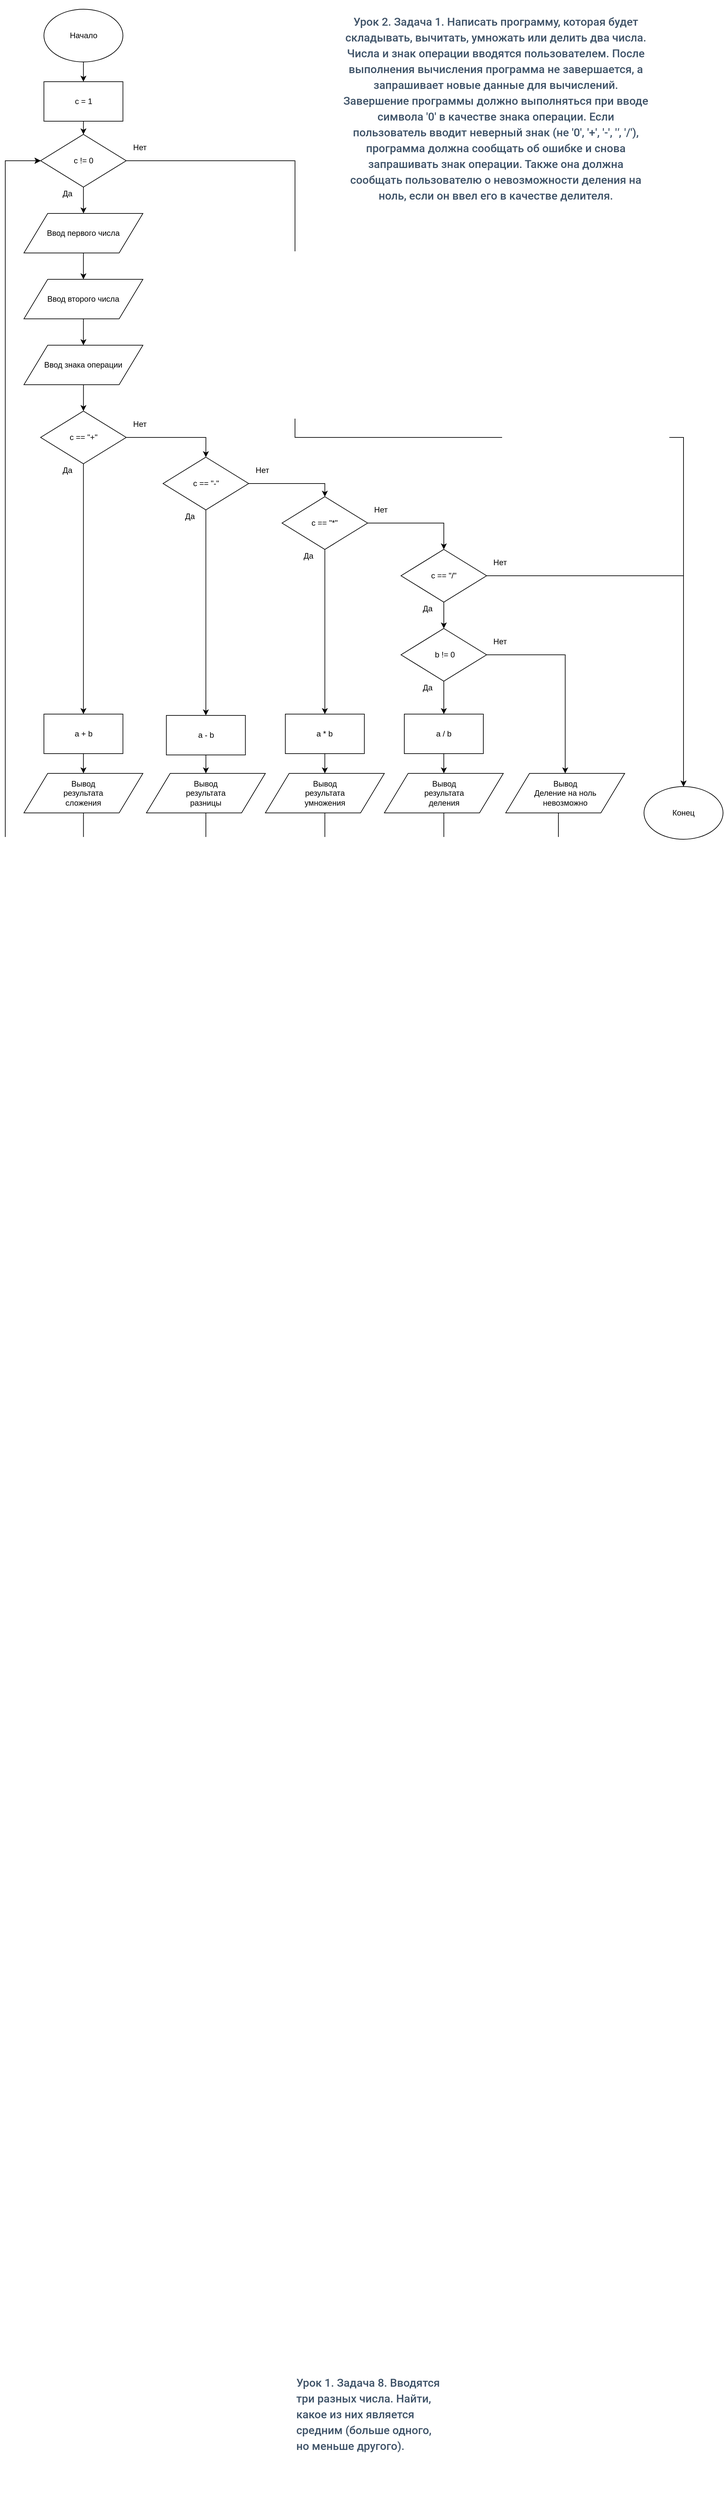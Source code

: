 <mxfile version="13.0.4" type="device" pages="4"><diagram name="Task 1" id="WdQhKVnuG3l9SVaGTdiN"><mxGraphModel dx="1673" dy="4346" grid="1" gridSize="10" guides="1" tooltips="1" connect="1" arrows="1" fold="1" page="1" pageScale="1" pageWidth="827" pageHeight="1169" math="0" shadow="0"><root><mxCell id="I6L_HPChj_9DDhC0vEqz-0"/><mxCell id="I6L_HPChj_9DDhC0vEqz-1" parent="I6L_HPChj_9DDhC0vEqz-0"/><mxCell id="I6L_HPChj_9DDhC0vEqz-2" value="&lt;h3 style=&quot;box-sizing: border-box ; font-family: &amp;#34;roboto&amp;#34; , &amp;#34;san francisco&amp;#34; , &amp;#34;helvetica neue&amp;#34; , &amp;#34;helvetica&amp;#34; , &amp;#34;arial&amp;#34; ; font-weight: 500 ; line-height: 24px ; color: rgb(63 , 83 , 104) ; margin-top: 20px ; margin-bottom: 10px ; font-size: 17px ; background-color: rgb(255 , 255 , 255)&quot;&gt;Урок 1. Задача 8. Вводятся три разных числа. Найти, какое из них является средним (больше одного, но меньше другого).&lt;/h3&gt;" style="text;html=1;strokeColor=none;fillColor=none;align=left;verticalAlign=middle;whiteSpace=wrap;rounded=0;" vertex="1" parent="I6L_HPChj_9DDhC0vEqz-1"><mxGeometry x="460" y="40" width="230" height="270" as="geometry"/></mxCell><mxCell id="I6L_HPChj_9DDhC0vEqz-91" value="" style="edgeStyle=orthogonalEdgeStyle;rounded=0;orthogonalLoop=1;jettySize=auto;html=1;" edge="1" parent="I6L_HPChj_9DDhC0vEqz-1" source="I6L_HPChj_9DDhC0vEqz-4" target="I6L_HPChj_9DDhC0vEqz-14"><mxGeometry relative="1" as="geometry"/></mxCell><mxCell id="I6L_HPChj_9DDhC0vEqz-4" value="Начало" style="ellipse;whiteSpace=wrap;html=1;" vertex="1" parent="I6L_HPChj_9DDhC0vEqz-1"><mxGeometry x="78.69" y="-3470" width="120" height="80" as="geometry"/></mxCell><mxCell id="I6L_HPChj_9DDhC0vEqz-5" value="&lt;h3 style=&quot;box-sizing: border-box ; font-family: &amp;#34;roboto&amp;#34; , &amp;#34;san francisco&amp;#34; , &amp;#34;helvetica neue&amp;#34; , &amp;#34;helvetica&amp;#34; , &amp;#34;arial&amp;#34; ; font-weight: 500 ; line-height: 24px ; color: rgb(63 , 83 , 104) ; margin-top: 20px ; margin-bottom: 10px ; font-size: 17px ; background-color: rgb(255 , 255 , 255)&quot;&gt;Урок 2. Задача 1. Написать программу, которая будет складывать, вычитать, умножать или делить два числа. Числа и знак операции вводятся пользователем. После выполнения вычисления программа не завершается, а запрашивает новые данные для вычислений. Завершение программы должно выполняться при вводе символа '0' в качестве знака операции. Если пользователь вводит неверный знак (не '0', '+', '-', '&lt;em style=&quot;font-family: &amp;#34;roboto&amp;#34; , &amp;#34;san francisco&amp;#34; , &amp;#34;helvetica neue&amp;#34; , &amp;#34;helvetica&amp;#34; , &amp;#34;arial&amp;#34; ; box-sizing: border-box&quot;&gt;'&lt;/em&gt;&lt;span style=&quot;font-family: &amp;#34;roboto&amp;#34; , &amp;#34;san francisco&amp;#34; , &amp;#34;helvetica neue&amp;#34; , &amp;#34;helvetica&amp;#34; , &amp;#34;arial&amp;#34;&quot;&gt;, '/'), программа должна сообщать об ошибке и снова запрашивать знак операции. Также она должна сообщать пользователю о невозможности деления на ноль, если он ввел его в качестве делителя.&lt;/span&gt;&lt;/h3&gt;" style="text;html=1;strokeColor=none;fillColor=none;align=center;verticalAlign=middle;whiteSpace=wrap;rounded=0;" vertex="1" parent="I6L_HPChj_9DDhC0vEqz-1"><mxGeometry x="530" y="-3480" width="470" height="310" as="geometry"/></mxCell><mxCell id="I6L_HPChj_9DDhC0vEqz-6" value="Конец" style="ellipse;whiteSpace=wrap;html=1;" vertex="1" parent="I6L_HPChj_9DDhC0vEqz-1"><mxGeometry x="990" y="-2290" width="120" height="80" as="geometry"/></mxCell><mxCell id="I6L_HPChj_9DDhC0vEqz-8" value="" style="edgeStyle=orthogonalEdgeStyle;rounded=0;orthogonalLoop=1;jettySize=auto;html=1;" edge="1" parent="I6L_HPChj_9DDhC0vEqz-1" source="I6L_HPChj_9DDhC0vEqz-10"><mxGeometry relative="1" as="geometry"><mxPoint x="138.79" y="-3160" as="targetPoint"/></mxGeometry></mxCell><mxCell id="I6L_HPChj_9DDhC0vEqz-9" style="edgeStyle=orthogonalEdgeStyle;rounded=0;orthogonalLoop=1;jettySize=auto;html=1;entryX=0.5;entryY=0;entryDx=0;entryDy=0;" edge="1" parent="I6L_HPChj_9DDhC0vEqz-1" source="I6L_HPChj_9DDhC0vEqz-10" target="I6L_HPChj_9DDhC0vEqz-6"><mxGeometry relative="1" as="geometry"><mxPoint x="485.7" y="-3175" as="targetPoint"/><Array as="points"><mxPoint x="460" y="-3240"/><mxPoint x="460" y="-2820"/><mxPoint x="1050" y="-2820"/></Array></mxGeometry></mxCell><mxCell id="I6L_HPChj_9DDhC0vEqz-10" value="c != 0" style="rhombus;whiteSpace=wrap;html=1;" vertex="1" parent="I6L_HPChj_9DDhC0vEqz-1"><mxGeometry x="73.69" y="-3280" width="130" height="80" as="geometry"/></mxCell><mxCell id="I6L_HPChj_9DDhC0vEqz-11" value="Нет" style="text;html=1;align=center;verticalAlign=middle;resizable=0;points=[];autosize=1;" vertex="1" parent="I6L_HPChj_9DDhC0vEqz-1"><mxGeometry x="203.69" y="-3270" width="40" height="20" as="geometry"/></mxCell><mxCell id="I6L_HPChj_9DDhC0vEqz-12" value="Да" style="text;html=1;align=center;verticalAlign=middle;resizable=0;points=[];autosize=1;" vertex="1" parent="I6L_HPChj_9DDhC0vEqz-1"><mxGeometry x="98.69" y="-3200" width="30" height="20" as="geometry"/></mxCell><mxCell id="I6L_HPChj_9DDhC0vEqz-13" value="" style="edgeStyle=orthogonalEdgeStyle;rounded=0;orthogonalLoop=1;jettySize=auto;html=1;" edge="1" parent="I6L_HPChj_9DDhC0vEqz-1" source="I6L_HPChj_9DDhC0vEqz-14" target="I6L_HPChj_9DDhC0vEqz-10"><mxGeometry relative="1" as="geometry"/></mxCell><mxCell id="I6L_HPChj_9DDhC0vEqz-14" value="c = 1" style="rounded=0;whiteSpace=wrap;html=1;" vertex="1" parent="I6L_HPChj_9DDhC0vEqz-1"><mxGeometry x="78.69" y="-3360" width="120" height="60" as="geometry"/></mxCell><mxCell id="I6L_HPChj_9DDhC0vEqz-43" value="" style="edgeStyle=orthogonalEdgeStyle;rounded=0;orthogonalLoop=1;jettySize=auto;html=1;" edge="1" parent="I6L_HPChj_9DDhC0vEqz-1" source="I6L_HPChj_9DDhC0vEqz-18" target="I6L_HPChj_9DDhC0vEqz-41"><mxGeometry relative="1" as="geometry"/></mxCell><mxCell id="I6L_HPChj_9DDhC0vEqz-18" value="Ввод первого числа" style="shape=parallelogram;perimeter=parallelogramPerimeter;whiteSpace=wrap;html=1;" vertex="1" parent="I6L_HPChj_9DDhC0vEqz-1"><mxGeometry x="48.35" y="-3160" width="180.68" height="60" as="geometry"/></mxCell><mxCell id="I6L_HPChj_9DDhC0vEqz-44" value="" style="edgeStyle=orthogonalEdgeStyle;rounded=0;orthogonalLoop=1;jettySize=auto;html=1;" edge="1" parent="I6L_HPChj_9DDhC0vEqz-1" source="I6L_HPChj_9DDhC0vEqz-41" target="I6L_HPChj_9DDhC0vEqz-42"><mxGeometry relative="1" as="geometry"/></mxCell><mxCell id="I6L_HPChj_9DDhC0vEqz-41" value="Ввод второго числа" style="shape=parallelogram;perimeter=parallelogramPerimeter;whiteSpace=wrap;html=1;" vertex="1" parent="I6L_HPChj_9DDhC0vEqz-1"><mxGeometry x="48.35" y="-3060" width="180.68" height="60" as="geometry"/></mxCell><mxCell id="I6L_HPChj_9DDhC0vEqz-54" value="" style="edgeStyle=orthogonalEdgeStyle;rounded=0;orthogonalLoop=1;jettySize=auto;html=1;" edge="1" parent="I6L_HPChj_9DDhC0vEqz-1" source="I6L_HPChj_9DDhC0vEqz-42" target="I6L_HPChj_9DDhC0vEqz-46"><mxGeometry relative="1" as="geometry"/></mxCell><mxCell id="I6L_HPChj_9DDhC0vEqz-42" value="Ввод знака операции" style="shape=parallelogram;perimeter=parallelogramPerimeter;whiteSpace=wrap;html=1;" vertex="1" parent="I6L_HPChj_9DDhC0vEqz-1"><mxGeometry x="48.35" y="-2960" width="180.68" height="60" as="geometry"/></mxCell><mxCell id="I6L_HPChj_9DDhC0vEqz-45" value="" style="edgeStyle=orthogonalEdgeStyle;rounded=0;orthogonalLoop=1;jettySize=auto;html=1;entryX=0.5;entryY=0;entryDx=0;entryDy=0;" edge="1" parent="I6L_HPChj_9DDhC0vEqz-1" source="I6L_HPChj_9DDhC0vEqz-46" target="I6L_HPChj_9DDhC0vEqz-50"><mxGeometry relative="1" as="geometry"><mxPoint x="138.79" y="-2740" as="targetPoint"/></mxGeometry></mxCell><mxCell id="I6L_HPChj_9DDhC0vEqz-62" style="edgeStyle=orthogonalEdgeStyle;rounded=0;orthogonalLoop=1;jettySize=auto;html=1;entryX=0.5;entryY=0;entryDx=0;entryDy=0;" edge="1" parent="I6L_HPChj_9DDhC0vEqz-1" source="I6L_HPChj_9DDhC0vEqz-46" target="I6L_HPChj_9DDhC0vEqz-56"><mxGeometry relative="1" as="geometry"/></mxCell><mxCell id="I6L_HPChj_9DDhC0vEqz-46" value="c == &quot;+&quot;" style="rhombus;whiteSpace=wrap;html=1;" vertex="1" parent="I6L_HPChj_9DDhC0vEqz-1"><mxGeometry x="73.69" y="-2860" width="130" height="80" as="geometry"/></mxCell><mxCell id="I6L_HPChj_9DDhC0vEqz-47" value="Нет" style="text;html=1;align=center;verticalAlign=middle;resizable=0;points=[];autosize=1;" vertex="1" parent="I6L_HPChj_9DDhC0vEqz-1"><mxGeometry x="203.69" y="-2850" width="40" height="20" as="geometry"/></mxCell><mxCell id="I6L_HPChj_9DDhC0vEqz-48" value="Да" style="text;html=1;align=center;verticalAlign=middle;resizable=0;points=[];autosize=1;" vertex="1" parent="I6L_HPChj_9DDhC0vEqz-1"><mxGeometry x="98.69" y="-2780" width="30" height="20" as="geometry"/></mxCell><mxCell id="I6L_HPChj_9DDhC0vEqz-52" value="" style="edgeStyle=orthogonalEdgeStyle;rounded=0;orthogonalLoop=1;jettySize=auto;html=1;" edge="1" parent="I6L_HPChj_9DDhC0vEqz-1" source="I6L_HPChj_9DDhC0vEqz-50" target="I6L_HPChj_9DDhC0vEqz-51"><mxGeometry relative="1" as="geometry"/></mxCell><mxCell id="I6L_HPChj_9DDhC0vEqz-50" value="a + b" style="rounded=0;whiteSpace=wrap;html=1;" vertex="1" parent="I6L_HPChj_9DDhC0vEqz-1"><mxGeometry x="78.69" y="-2400" width="120" height="60" as="geometry"/></mxCell><mxCell id="I6L_HPChj_9DDhC0vEqz-53" style="edgeStyle=orthogonalEdgeStyle;rounded=0;orthogonalLoop=1;jettySize=auto;html=1;entryX=0;entryY=0.5;entryDx=0;entryDy=0;" edge="1" parent="I6L_HPChj_9DDhC0vEqz-1" source="I6L_HPChj_9DDhC0vEqz-51" target="I6L_HPChj_9DDhC0vEqz-10"><mxGeometry relative="1" as="geometry"><Array as="points"><mxPoint x="139" y="-2210"/><mxPoint x="20" y="-2210"/><mxPoint x="20" y="-3240"/></Array></mxGeometry></mxCell><mxCell id="I6L_HPChj_9DDhC0vEqz-51" value="Вывод &lt;br&gt;результата &lt;br&gt;сложения" style="shape=parallelogram;perimeter=parallelogramPerimeter;whiteSpace=wrap;html=1;" vertex="1" parent="I6L_HPChj_9DDhC0vEqz-1"><mxGeometry x="48.35" y="-2310" width="180.68" height="60" as="geometry"/></mxCell><mxCell id="I6L_HPChj_9DDhC0vEqz-55" value="" style="edgeStyle=orthogonalEdgeStyle;rounded=0;orthogonalLoop=1;jettySize=auto;html=1;entryX=0.5;entryY=0;entryDx=0;entryDy=0;" edge="1" parent="I6L_HPChj_9DDhC0vEqz-1" source="I6L_HPChj_9DDhC0vEqz-56" target="I6L_HPChj_9DDhC0vEqz-60"><mxGeometry relative="1" as="geometry"><mxPoint x="324.75" y="-2670" as="targetPoint"/></mxGeometry></mxCell><mxCell id="I6L_HPChj_9DDhC0vEqz-77" style="edgeStyle=orthogonalEdgeStyle;rounded=0;orthogonalLoop=1;jettySize=auto;html=1;entryX=0.5;entryY=0;entryDx=0;entryDy=0;" edge="1" parent="I6L_HPChj_9DDhC0vEqz-1" source="I6L_HPChj_9DDhC0vEqz-56" target="I6L_HPChj_9DDhC0vEqz-64"><mxGeometry relative="1" as="geometry"/></mxCell><mxCell id="I6L_HPChj_9DDhC0vEqz-56" value="c == &quot;-&quot;" style="rhombus;whiteSpace=wrap;html=1;" vertex="1" parent="I6L_HPChj_9DDhC0vEqz-1"><mxGeometry x="259.65" y="-2790" width="130" height="80" as="geometry"/></mxCell><mxCell id="I6L_HPChj_9DDhC0vEqz-57" value="Нет" style="text;html=1;align=center;verticalAlign=middle;resizable=0;points=[];autosize=1;" vertex="1" parent="I6L_HPChj_9DDhC0vEqz-1"><mxGeometry x="389.65" y="-2780" width="40" height="20" as="geometry"/></mxCell><mxCell id="I6L_HPChj_9DDhC0vEqz-58" value="Да" style="text;html=1;align=center;verticalAlign=middle;resizable=0;points=[];autosize=1;" vertex="1" parent="I6L_HPChj_9DDhC0vEqz-1"><mxGeometry x="284.65" y="-2710" width="30" height="20" as="geometry"/></mxCell><mxCell id="I6L_HPChj_9DDhC0vEqz-59" value="" style="edgeStyle=orthogonalEdgeStyle;rounded=0;orthogonalLoop=1;jettySize=auto;html=1;" edge="1" parent="I6L_HPChj_9DDhC0vEqz-1" source="I6L_HPChj_9DDhC0vEqz-60" target="I6L_HPChj_9DDhC0vEqz-61"><mxGeometry relative="1" as="geometry"/></mxCell><mxCell id="I6L_HPChj_9DDhC0vEqz-60" value="a - b" style="rounded=0;whiteSpace=wrap;html=1;" vertex="1" parent="I6L_HPChj_9DDhC0vEqz-1"><mxGeometry x="264.65" y="-2398" width="120" height="60" as="geometry"/></mxCell><mxCell id="I6L_HPChj_9DDhC0vEqz-86" style="edgeStyle=orthogonalEdgeStyle;rounded=0;orthogonalLoop=1;jettySize=auto;html=1;entryX=0;entryY=0.5;entryDx=0;entryDy=0;" edge="1" parent="I6L_HPChj_9DDhC0vEqz-1" source="I6L_HPChj_9DDhC0vEqz-61" target="I6L_HPChj_9DDhC0vEqz-10"><mxGeometry relative="1" as="geometry"><Array as="points"><mxPoint x="325" y="-2210"/><mxPoint x="20" y="-2210"/><mxPoint x="20" y="-3240"/></Array></mxGeometry></mxCell><mxCell id="I6L_HPChj_9DDhC0vEqz-61" value="Вывод &lt;br&gt;результата &lt;br&gt;разницы" style="shape=parallelogram;perimeter=parallelogramPerimeter;whiteSpace=wrap;html=1;" vertex="1" parent="I6L_HPChj_9DDhC0vEqz-1"><mxGeometry x="234.31" y="-2310" width="180.68" height="60" as="geometry"/></mxCell><mxCell id="I6L_HPChj_9DDhC0vEqz-63" value="" style="edgeStyle=orthogonalEdgeStyle;rounded=0;orthogonalLoop=1;jettySize=auto;html=1;entryX=0.5;entryY=0;entryDx=0;entryDy=0;" edge="1" parent="I6L_HPChj_9DDhC0vEqz-1" source="I6L_HPChj_9DDhC0vEqz-64" target="I6L_HPChj_9DDhC0vEqz-68"><mxGeometry relative="1" as="geometry"><mxPoint x="505.43" y="-2610" as="targetPoint"/></mxGeometry></mxCell><mxCell id="9wn0GRS7YEhmCH2RbV8c-3" style="edgeStyle=orthogonalEdgeStyle;rounded=0;orthogonalLoop=1;jettySize=auto;html=1;exitX=1;exitY=0.5;exitDx=0;exitDy=0;entryX=0.5;entryY=0;entryDx=0;entryDy=0;" edge="1" parent="I6L_HPChj_9DDhC0vEqz-1" source="I6L_HPChj_9DDhC0vEqz-64" target="9wn0GRS7YEhmCH2RbV8c-0"><mxGeometry relative="1" as="geometry"/></mxCell><mxCell id="I6L_HPChj_9DDhC0vEqz-64" value="c == &quot;*&quot;" style="rhombus;whiteSpace=wrap;html=1;" vertex="1" parent="I6L_HPChj_9DDhC0vEqz-1"><mxGeometry x="440.33" y="-2730" width="130" height="80" as="geometry"/></mxCell><mxCell id="I6L_HPChj_9DDhC0vEqz-65" value="Нет" style="text;html=1;align=center;verticalAlign=middle;resizable=0;points=[];autosize=1;" vertex="1" parent="I6L_HPChj_9DDhC0vEqz-1"><mxGeometry x="570.33" y="-2720" width="40" height="20" as="geometry"/></mxCell><mxCell id="I6L_HPChj_9DDhC0vEqz-66" value="Да" style="text;html=1;align=center;verticalAlign=middle;resizable=0;points=[];autosize=1;" vertex="1" parent="I6L_HPChj_9DDhC0vEqz-1"><mxGeometry x="465.33" y="-2650" width="30" height="20" as="geometry"/></mxCell><mxCell id="I6L_HPChj_9DDhC0vEqz-67" value="" style="edgeStyle=orthogonalEdgeStyle;rounded=0;orthogonalLoop=1;jettySize=auto;html=1;" edge="1" parent="I6L_HPChj_9DDhC0vEqz-1" source="I6L_HPChj_9DDhC0vEqz-68" target="I6L_HPChj_9DDhC0vEqz-69"><mxGeometry relative="1" as="geometry"/></mxCell><mxCell id="I6L_HPChj_9DDhC0vEqz-68" value="a * b" style="rounded=0;whiteSpace=wrap;html=1;" vertex="1" parent="I6L_HPChj_9DDhC0vEqz-1"><mxGeometry x="445.33" y="-2400" width="120" height="60" as="geometry"/></mxCell><mxCell id="I6L_HPChj_9DDhC0vEqz-87" style="edgeStyle=orthogonalEdgeStyle;rounded=0;orthogonalLoop=1;jettySize=auto;html=1;entryX=0;entryY=0.5;entryDx=0;entryDy=0;" edge="1" parent="I6L_HPChj_9DDhC0vEqz-1" source="I6L_HPChj_9DDhC0vEqz-69" target="I6L_HPChj_9DDhC0vEqz-10"><mxGeometry relative="1" as="geometry"><Array as="points"><mxPoint x="505" y="-2210"/><mxPoint x="20" y="-2210"/><mxPoint x="20" y="-3240"/></Array></mxGeometry></mxCell><mxCell id="I6L_HPChj_9DDhC0vEqz-69" value="Вывод &lt;br&gt;результата &lt;br&gt;умножения" style="shape=parallelogram;perimeter=parallelogramPerimeter;whiteSpace=wrap;html=1;" vertex="1" parent="I6L_HPChj_9DDhC0vEqz-1"><mxGeometry x="414.99" y="-2310" width="180.68" height="60" as="geometry"/></mxCell><mxCell id="I6L_HPChj_9DDhC0vEqz-74" value="" style="edgeStyle=orthogonalEdgeStyle;rounded=0;orthogonalLoop=1;jettySize=auto;html=1;" edge="1" parent="I6L_HPChj_9DDhC0vEqz-1" source="I6L_HPChj_9DDhC0vEqz-75" target="I6L_HPChj_9DDhC0vEqz-76"><mxGeometry relative="1" as="geometry"/></mxCell><mxCell id="I6L_HPChj_9DDhC0vEqz-75" value="a / b" style="rounded=0;whiteSpace=wrap;html=1;" vertex="1" parent="I6L_HPChj_9DDhC0vEqz-1"><mxGeometry x="626.01" y="-2400" width="120" height="60" as="geometry"/></mxCell><mxCell id="I6L_HPChj_9DDhC0vEqz-88" style="edgeStyle=orthogonalEdgeStyle;rounded=0;orthogonalLoop=1;jettySize=auto;html=1;entryX=0;entryY=0.5;entryDx=0;entryDy=0;" edge="1" parent="I6L_HPChj_9DDhC0vEqz-1" source="I6L_HPChj_9DDhC0vEqz-76" target="I6L_HPChj_9DDhC0vEqz-10"><mxGeometry relative="1" as="geometry"><Array as="points"><mxPoint x="686" y="-2210"/><mxPoint x="20" y="-2210"/><mxPoint x="20" y="-3240"/></Array></mxGeometry></mxCell><mxCell id="I6L_HPChj_9DDhC0vEqz-76" value="Вывод &lt;br&gt;результата &lt;br&gt;деления" style="shape=parallelogram;perimeter=parallelogramPerimeter;whiteSpace=wrap;html=1;" vertex="1" parent="I6L_HPChj_9DDhC0vEqz-1"><mxGeometry x="595.67" y="-2310" width="180.68" height="60" as="geometry"/></mxCell><mxCell id="I6L_HPChj_9DDhC0vEqz-85" style="edgeStyle=orthogonalEdgeStyle;rounded=0;orthogonalLoop=1;jettySize=auto;html=1;" edge="1" parent="I6L_HPChj_9DDhC0vEqz-1" source="I6L_HPChj_9DDhC0vEqz-79" target="I6L_HPChj_9DDhC0vEqz-84"><mxGeometry relative="1" as="geometry"/></mxCell><mxCell id="9wn0GRS7YEhmCH2RbV8c-5" value="" style="edgeStyle=orthogonalEdgeStyle;rounded=0;orthogonalLoop=1;jettySize=auto;html=1;" edge="1" parent="I6L_HPChj_9DDhC0vEqz-1" source="I6L_HPChj_9DDhC0vEqz-79" target="I6L_HPChj_9DDhC0vEqz-75"><mxGeometry relative="1" as="geometry"/></mxCell><mxCell id="I6L_HPChj_9DDhC0vEqz-79" value="&amp;nbsp;b != 0" style="rhombus;whiteSpace=wrap;html=1;" vertex="1" parent="I6L_HPChj_9DDhC0vEqz-1"><mxGeometry x="621.01" y="-2530" width="130" height="80" as="geometry"/></mxCell><mxCell id="I6L_HPChj_9DDhC0vEqz-80" value="Нет" style="text;html=1;align=center;verticalAlign=middle;resizable=0;points=[];autosize=1;" vertex="1" parent="I6L_HPChj_9DDhC0vEqz-1"><mxGeometry x="751.01" y="-2520" width="40" height="20" as="geometry"/></mxCell><mxCell id="I6L_HPChj_9DDhC0vEqz-81" value="Да" style="text;html=1;align=center;verticalAlign=middle;resizable=0;points=[];autosize=1;" vertex="1" parent="I6L_HPChj_9DDhC0vEqz-1"><mxGeometry x="646.01" y="-2450" width="30" height="20" as="geometry"/></mxCell><mxCell id="I6L_HPChj_9DDhC0vEqz-90" style="edgeStyle=orthogonalEdgeStyle;rounded=0;orthogonalLoop=1;jettySize=auto;html=1;entryX=0;entryY=0.5;entryDx=0;entryDy=0;" edge="1" parent="I6L_HPChj_9DDhC0vEqz-1" source="I6L_HPChj_9DDhC0vEqz-84" target="I6L_HPChj_9DDhC0vEqz-10"><mxGeometry relative="1" as="geometry"><Array as="points"><mxPoint x="860" y="-2210"/><mxPoint x="20" y="-2210"/><mxPoint x="20" y="-3240"/></Array></mxGeometry></mxCell><mxCell id="I6L_HPChj_9DDhC0vEqz-84" value="Вывод &lt;br&gt;Деление на ноль &lt;br&gt;невозможно" style="shape=parallelogram;perimeter=parallelogramPerimeter;whiteSpace=wrap;html=1;" vertex="1" parent="I6L_HPChj_9DDhC0vEqz-1"><mxGeometry x="780" y="-2310" width="180.68" height="60" as="geometry"/></mxCell><mxCell id="9wn0GRS7YEhmCH2RbV8c-4" value="" style="edgeStyle=orthogonalEdgeStyle;rounded=0;orthogonalLoop=1;jettySize=auto;html=1;" edge="1" parent="I6L_HPChj_9DDhC0vEqz-1" source="9wn0GRS7YEhmCH2RbV8c-0" target="I6L_HPChj_9DDhC0vEqz-79"><mxGeometry relative="1" as="geometry"/></mxCell><mxCell id="9wn0GRS7YEhmCH2RbV8c-6" style="edgeStyle=orthogonalEdgeStyle;rounded=0;orthogonalLoop=1;jettySize=auto;html=1;entryX=0.5;entryY=0;entryDx=0;entryDy=0;" edge="1" parent="I6L_HPChj_9DDhC0vEqz-1" source="9wn0GRS7YEhmCH2RbV8c-0" target="I6L_HPChj_9DDhC0vEqz-6"><mxGeometry relative="1" as="geometry"/></mxCell><mxCell id="9wn0GRS7YEhmCH2RbV8c-0" value="c == &quot;/&quot;" style="rhombus;whiteSpace=wrap;html=1;" vertex="1" parent="I6L_HPChj_9DDhC0vEqz-1"><mxGeometry x="621.01" y="-2650" width="130" height="80" as="geometry"/></mxCell><mxCell id="9wn0GRS7YEhmCH2RbV8c-1" value="Нет" style="text;html=1;align=center;verticalAlign=middle;resizable=0;points=[];autosize=1;" vertex="1" parent="I6L_HPChj_9DDhC0vEqz-1"><mxGeometry x="751.01" y="-2640" width="40" height="20" as="geometry"/></mxCell><mxCell id="9wn0GRS7YEhmCH2RbV8c-2" value="Да" style="text;html=1;align=center;verticalAlign=middle;resizable=0;points=[];autosize=1;" vertex="1" parent="I6L_HPChj_9DDhC0vEqz-1"><mxGeometry x="646.01" y="-2570" width="30" height="20" as="geometry"/></mxCell></root></mxGraphModel></diagram><diagram name="Task 4" id="UqVGRWe8gK0oAebeoSWY"><mxGraphModel dx="1422" dy="4220" grid="1" gridSize="10" guides="1" tooltips="1" connect="1" arrows="1" fold="1" page="1" pageScale="1" pageWidth="827" pageHeight="1169" math="0" shadow="0"><root><mxCell id="NpIcnDDaIPj3nvDaNxbD-0"/><mxCell id="NpIcnDDaIPj3nvDaNxbD-1" parent="NpIcnDDaIPj3nvDaNxbD-0"/><mxCell id="NpIcnDDaIPj3nvDaNxbD-2" value="&lt;h3 style=&quot;box-sizing: border-box ; font-family: &amp;#34;roboto&amp;#34; , &amp;#34;san francisco&amp;#34; , &amp;#34;helvetica neue&amp;#34; , &amp;#34;helvetica&amp;#34; , &amp;#34;arial&amp;#34; ; font-weight: 500 ; line-height: 24px ; color: rgb(63 , 83 , 104) ; margin-top: 20px ; margin-bottom: 10px ; font-size: 17px ; background-color: rgb(255 , 255 , 255)&quot;&gt;Урок 1. Задача 8. Вводятся три разных числа. Найти, какое из них является средним (больше одного, но меньше другого).&lt;/h3&gt;" style="text;html=1;strokeColor=none;fillColor=none;align=left;verticalAlign=middle;whiteSpace=wrap;rounded=0;" vertex="1" parent="NpIcnDDaIPj3nvDaNxbD-1"><mxGeometry x="460" y="40" width="230" height="270" as="geometry"/></mxCell><mxCell id="NpIcnDDaIPj3nvDaNxbD-40" value="" style="edgeStyle=orthogonalEdgeStyle;rounded=0;orthogonalLoop=1;jettySize=auto;html=1;" edge="1" parent="NpIcnDDaIPj3nvDaNxbD-1" source="NpIcnDDaIPj3nvDaNxbD-4" target="NpIcnDDaIPj3nvDaNxbD-38"><mxGeometry relative="1" as="geometry"/></mxCell><mxCell id="NpIcnDDaIPj3nvDaNxbD-4" value="Начало" style="ellipse;whiteSpace=wrap;html=1;" vertex="1" parent="NpIcnDDaIPj3nvDaNxbD-1"><mxGeometry x="318.75" y="-3480" width="120" height="80" as="geometry"/></mxCell><mxCell id="NpIcnDDaIPj3nvDaNxbD-5" value="&lt;h3 style=&quot;box-sizing: border-box ; font-family: &amp;#34;roboto&amp;#34; , &amp;#34;san francisco&amp;#34; , &amp;#34;helvetica neue&amp;#34; , &amp;#34;helvetica&amp;#34; , &amp;#34;arial&amp;#34; ; font-weight: 500 ; line-height: 24px ; color: rgb(63 , 83 , 104) ; margin-top: 20px ; margin-bottom: 10px ; font-size: 17px ; background-color: rgb(255 , 255 , 255)&quot;&gt;Урок 2. Задача 4. Найти сумму n элементов следующего ряда чисел: 1, -0.5, 0.25, -0.125,… Количество элементов (n) вводится с клавиатуры.&lt;/h3&gt;" style="text;html=1;strokeColor=none;fillColor=none;align=center;verticalAlign=middle;whiteSpace=wrap;rounded=0;" vertex="1" parent="NpIcnDDaIPj3nvDaNxbD-1"><mxGeometry x="520" y="-3480" width="270" height="280" as="geometry"/></mxCell><mxCell id="NpIcnDDaIPj3nvDaNxbD-11" value="Конец" style="ellipse;whiteSpace=wrap;html=1;" vertex="1" parent="NpIcnDDaIPj3nvDaNxbD-1"><mxGeometry x="491.25" y="-2510" width="120" height="80" as="geometry"/></mxCell><mxCell id="NpIcnDDaIPj3nvDaNxbD-14" style="edgeStyle=orthogonalEdgeStyle;rounded=0;orthogonalLoop=1;jettySize=auto;html=1;exitX=0.5;exitY=1;exitDx=0;exitDy=0;" edge="1" parent="NpIcnDDaIPj3nvDaNxbD-1"><mxGeometry relative="1" as="geometry"><mxPoint x="378.75" y="-2810" as="sourcePoint"/><mxPoint x="378.75" y="-2760" as="targetPoint"/></mxGeometry></mxCell><mxCell id="NpIcnDDaIPj3nvDaNxbD-20" value="" style="edgeStyle=orthogonalEdgeStyle;rounded=0;orthogonalLoop=1;jettySize=auto;html=1;" edge="1" parent="NpIcnDDaIPj3nvDaNxbD-1" source="NpIcnDDaIPj3nvDaNxbD-22"><mxGeometry relative="1" as="geometry"><mxPoint x="378.85" y="-2870" as="targetPoint"/></mxGeometry></mxCell><mxCell id="NpIcnDDaIPj3nvDaNxbD-21" style="edgeStyle=orthogonalEdgeStyle;rounded=0;orthogonalLoop=1;jettySize=auto;html=1;entryX=0.5;entryY=0;entryDx=0;entryDy=0;" edge="1" parent="NpIcnDDaIPj3nvDaNxbD-1" source="NpIcnDDaIPj3nvDaNxbD-22" target="NpIcnDDaIPj3nvDaNxbD-11"><mxGeometry relative="1" as="geometry"><mxPoint x="696.87" y="-2600" as="targetPoint"/></mxGeometry></mxCell><mxCell id="NpIcnDDaIPj3nvDaNxbD-22" value="i &amp;lt; n" style="rhombus;whiteSpace=wrap;html=1;" vertex="1" parent="NpIcnDDaIPj3nvDaNxbD-1"><mxGeometry x="313.75" y="-2990" width="130" height="80" as="geometry"/></mxCell><mxCell id="NpIcnDDaIPj3nvDaNxbD-23" value="Нет" style="text;html=1;align=center;verticalAlign=middle;resizable=0;points=[];autosize=1;" vertex="1" parent="NpIcnDDaIPj3nvDaNxbD-1"><mxGeometry x="443.75" y="-2980" width="40" height="20" as="geometry"/></mxCell><mxCell id="NpIcnDDaIPj3nvDaNxbD-24" value="Да" style="text;html=1;align=center;verticalAlign=middle;resizable=0;points=[];autosize=1;" vertex="1" parent="NpIcnDDaIPj3nvDaNxbD-1"><mxGeometry x="338.75" y="-2910" width="30" height="20" as="geometry"/></mxCell><mxCell id="NpIcnDDaIPj3nvDaNxbD-46" value="" style="edgeStyle=orthogonalEdgeStyle;rounded=0;orthogonalLoop=1;jettySize=auto;html=1;" edge="1" parent="NpIcnDDaIPj3nvDaNxbD-1" source="NpIcnDDaIPj3nvDaNxbD-26" target="NpIcnDDaIPj3nvDaNxbD-22"><mxGeometry relative="1" as="geometry"/></mxCell><mxCell id="NpIcnDDaIPj3nvDaNxbD-26" value="i = 0" style="rounded=0;whiteSpace=wrap;html=1;" vertex="1" parent="NpIcnDDaIPj3nvDaNxbD-1"><mxGeometry x="318.75" y="-3070" width="120" height="60" as="geometry"/></mxCell><mxCell id="NpIcnDDaIPj3nvDaNxbD-49" value="" style="edgeStyle=orthogonalEdgeStyle;rounded=0;orthogonalLoop=1;jettySize=auto;html=1;" edge="1" parent="NpIcnDDaIPj3nvDaNxbD-1" source="NpIcnDDaIPj3nvDaNxbD-38" target="NpIcnDDaIPj3nvDaNxbD-48"><mxGeometry relative="1" as="geometry"/></mxCell><mxCell id="NpIcnDDaIPj3nvDaNxbD-38" value="Ввод числа n элементов ряда&amp;nbsp;" style="shape=parallelogram;perimeter=parallelogramPerimeter;whiteSpace=wrap;html=1;" vertex="1" parent="NpIcnDDaIPj3nvDaNxbD-1"><mxGeometry x="266.25" y="-3370" width="225" height="60" as="geometry"/></mxCell><mxCell id="NpIcnDDaIPj3nvDaNxbD-53" value="" style="edgeStyle=orthogonalEdgeStyle;rounded=0;orthogonalLoop=1;jettySize=auto;html=1;" edge="1" parent="NpIcnDDaIPj3nvDaNxbD-1" source="NpIcnDDaIPj3nvDaNxbD-42" target="NpIcnDDaIPj3nvDaNxbD-51"><mxGeometry relative="1" as="geometry"/></mxCell><mxCell id="NpIcnDDaIPj3nvDaNxbD-42" value="Вывод элемента ряда" style="shape=parallelogram;perimeter=parallelogramPerimeter;whiteSpace=wrap;html=1;" vertex="1" parent="NpIcnDDaIPj3nvDaNxbD-1"><mxGeometry x="280" y="-2762" width="197.5" height="60" as="geometry"/></mxCell><mxCell id="NpIcnDDaIPj3nvDaNxbD-43" value="Высчитываем сумму sum" style="rounded=0;whiteSpace=wrap;html=1;" vertex="1" parent="NpIcnDDaIPj3nvDaNxbD-1"><mxGeometry x="318.75" y="-2870" width="120" height="60" as="geometry"/></mxCell><mxCell id="NpIcnDDaIPj3nvDaNxbD-45" value="" style="edgeStyle=orthogonalEdgeStyle;rounded=0;orthogonalLoop=1;jettySize=auto;html=1;" edge="1" parent="NpIcnDDaIPj3nvDaNxbD-1" source="NpIcnDDaIPj3nvDaNxbD-44" target="NpIcnDDaIPj3nvDaNxbD-26"><mxGeometry relative="1" as="geometry"/></mxCell><mxCell id="NpIcnDDaIPj3nvDaNxbD-44" value="a = 1" style="rounded=0;whiteSpace=wrap;html=1;" vertex="1" parent="NpIcnDDaIPj3nvDaNxbD-1"><mxGeometry x="318.75" y="-3160" width="120" height="60" as="geometry"/></mxCell><mxCell id="NpIcnDDaIPj3nvDaNxbD-47" value="" style="edgeStyle=orthogonalEdgeStyle;rounded=0;orthogonalLoop=1;jettySize=auto;html=1;" edge="1" parent="NpIcnDDaIPj3nvDaNxbD-1" source="NpIcnDDaIPj3nvDaNxbD-48"><mxGeometry relative="1" as="geometry"><mxPoint x="378.77" y="-3160" as="targetPoint"/></mxGeometry></mxCell><mxCell id="NpIcnDDaIPj3nvDaNxbD-48" value="sum = 0" style="rounded=0;whiteSpace=wrap;html=1;" vertex="1" parent="NpIcnDDaIPj3nvDaNxbD-1"><mxGeometry x="318.75" y="-3250" width="120" height="60" as="geometry"/></mxCell><mxCell id="NpIcnDDaIPj3nvDaNxbD-50" style="edgeStyle=orthogonalEdgeStyle;rounded=0;orthogonalLoop=1;jettySize=auto;html=1;exitX=0.5;exitY=1;exitDx=0;exitDy=0;" edge="1" parent="NpIcnDDaIPj3nvDaNxbD-1"><mxGeometry relative="1" as="geometry"><mxPoint x="372.5" y="-2590" as="sourcePoint"/><mxPoint x="372.5" y="-2540" as="targetPoint"/></mxGeometry></mxCell><mxCell id="NpIcnDDaIPj3nvDaNxbD-51" value="a = a / (-2)" style="rounded=0;whiteSpace=wrap;html=1;" vertex="1" parent="NpIcnDDaIPj3nvDaNxbD-1"><mxGeometry x="312.5" y="-2650" width="131.25" height="60" as="geometry"/></mxCell><mxCell id="NpIcnDDaIPj3nvDaNxbD-55" style="edgeStyle=orthogonalEdgeStyle;rounded=0;orthogonalLoop=1;jettySize=auto;html=1;entryX=0;entryY=0.5;entryDx=0;entryDy=0;" edge="1" parent="NpIcnDDaIPj3nvDaNxbD-1" source="NpIcnDDaIPj3nvDaNxbD-54" target="NpIcnDDaIPj3nvDaNxbD-22"><mxGeometry relative="1" as="geometry"><Array as="points"><mxPoint x="380" y="-2440"/><mxPoint x="240" y="-2440"/><mxPoint x="240" y="-2950"/></Array></mxGeometry></mxCell><mxCell id="NpIcnDDaIPj3nvDaNxbD-54" value="i = i + 1" style="rounded=0;whiteSpace=wrap;html=1;" vertex="1" parent="NpIcnDDaIPj3nvDaNxbD-1"><mxGeometry x="312.5" y="-2540" width="131.25" height="60" as="geometry"/></mxCell></root></mxGraphModel></diagram><diagram id="C5RBs43oDa-KdzZeNtuy" name="Task 6"><mxGraphModel dx="1185" dy="4101" grid="1" gridSize="10" guides="1" tooltips="1" connect="1" arrows="1" fold="1" page="1" pageScale="1" pageWidth="827" pageHeight="1169" math="0" shadow="0"><root><mxCell id="WIyWlLk6GJQsqaUBKTNV-0"/><mxCell id="WIyWlLk6GJQsqaUBKTNV-1" parent="WIyWlLk6GJQsqaUBKTNV-0"/><mxCell id="B02z7xrQQlTkG4Asnoni-0" value="&lt;h3 style=&quot;box-sizing: border-box ; font-family: &amp;#34;roboto&amp;#34; , &amp;#34;san francisco&amp;#34; , &amp;#34;helvetica neue&amp;#34; , &amp;#34;helvetica&amp;#34; , &amp;#34;arial&amp;#34; ; font-weight: 500 ; line-height: 24px ; color: rgb(63 , 83 , 104) ; margin-top: 20px ; margin-bottom: 10px ; font-size: 17px ; background-color: rgb(255 , 255 , 255)&quot;&gt;Урок 1. Задача 8. Вводятся три разных числа. Найти, какое из них является средним (больше одного, но меньше другого).&lt;/h3&gt;" style="text;html=1;strokeColor=none;fillColor=none;align=left;verticalAlign=middle;whiteSpace=wrap;rounded=0;" vertex="1" parent="WIyWlLk6GJQsqaUBKTNV-1"><mxGeometry x="460" y="40" width="230" height="270" as="geometry"/></mxCell><mxCell id="B02z7xrQQlTkG4Asnoni-1" style="edgeStyle=orthogonalEdgeStyle;rounded=0;orthogonalLoop=1;jettySize=auto;html=1;entryX=0.5;entryY=0;entryDx=0;entryDy=0;" edge="1" parent="WIyWlLk6GJQsqaUBKTNV-1" source="B02z7xrQQlTkG4Asnoni-2" target="B02z7xrQQlTkG4Asnoni-62"><mxGeometry relative="1" as="geometry"><mxPoint x="385" y="-3340" as="targetPoint"/></mxGeometry></mxCell><mxCell id="B02z7xrQQlTkG4Asnoni-2" value="Начало" style="ellipse;whiteSpace=wrap;html=1;" vertex="1" parent="WIyWlLk6GJQsqaUBKTNV-1"><mxGeometry x="325" y="-3480" width="120" height="80" as="geometry"/></mxCell><mxCell id="B02z7xrQQlTkG4Asnoni-6" value="&lt;h3 style=&quot;box-sizing: border-box ; font-family: &amp;#34;roboto&amp;#34; , &amp;#34;san francisco&amp;#34; , &amp;#34;helvetica neue&amp;#34; , &amp;#34;helvetica&amp;#34; , &amp;#34;arial&amp;#34; ; font-weight: 500 ; line-height: 24px ; color: rgb(63 , 83 , 104) ; margin-top: 20px ; margin-bottom: 10px ; font-size: 17px ; background-color: rgb(255 , 255 , 255)&quot;&gt;Урок 2. Задача 6. В программе генерируется случайное целое число от 0 до 100. Пользователь должен его отгадать не более чем за 10 попыток. После каждой неудачной попытки должно сообщаться, больше или меньше введенное пользователем число, чем то, что загадано. Если за 10 попыток число не отгадано, вывести ответ&lt;/h3&gt;" style="text;html=1;strokeColor=none;fillColor=none;align=center;verticalAlign=middle;whiteSpace=wrap;rounded=0;" vertex="1" parent="WIyWlLk6GJQsqaUBKTNV-1"><mxGeometry x="520" y="-3480" width="270" height="280" as="geometry"/></mxCell><mxCell id="B02z7xrQQlTkG4Asnoni-7" style="edgeStyle=orthogonalEdgeStyle;rounded=0;orthogonalLoop=1;jettySize=auto;html=1;exitX=0;exitY=0.5;exitDx=0;exitDy=0;entryX=0.5;entryY=0;entryDx=0;entryDy=0;" edge="1" parent="WIyWlLk6GJQsqaUBKTNV-1" source="B02z7xrQQlTkG4Asnoni-9"><mxGeometry relative="1" as="geometry"><mxPoint x="280" y="-2900" as="sourcePoint"/><mxPoint x="255" y="-2810" as="targetPoint"/></mxGeometry></mxCell><mxCell id="B02z7xrQQlTkG4Asnoni-8" style="edgeStyle=orthogonalEdgeStyle;rounded=0;orthogonalLoop=1;jettySize=auto;html=1;exitX=1;exitY=0.5;exitDx=0;exitDy=0;entryX=0.537;entryY=0.011;entryDx=0;entryDy=0;entryPerimeter=0;" edge="1" parent="WIyWlLk6GJQsqaUBKTNV-1" source="B02z7xrQQlTkG4Asnoni-9" target="B02z7xrQQlTkG4Asnoni-63"><mxGeometry relative="1" as="geometry"><mxPoint x="525" y="-2730" as="targetPoint"/></mxGeometry></mxCell><mxCell id="B02z7xrQQlTkG4Asnoni-9" value="A = N" style="rhombus;whiteSpace=wrap;html=1;" vertex="1" parent="WIyWlLk6GJQsqaUBKTNV-1"><mxGeometry x="320" y="-2920" width="130" height="80" as="geometry"/></mxCell><mxCell id="B02z7xrQQlTkG4Asnoni-15" value="Да" style="text;html=1;align=center;verticalAlign=middle;resizable=0;points=[];autosize=1;" vertex="1" parent="WIyWlLk6GJQsqaUBKTNV-1"><mxGeometry x="450" y="-2900" width="30" height="20" as="geometry"/></mxCell><mxCell id="B02z7xrQQlTkG4Asnoni-16" value="Нет" style="text;html=1;align=center;verticalAlign=middle;resizable=0;points=[];autosize=1;" vertex="1" parent="WIyWlLk6GJQsqaUBKTNV-1"><mxGeometry x="280" y="-2900" width="40" height="20" as="geometry"/></mxCell><mxCell id="B02z7xrQQlTkG4Asnoni-31" value="Конец" style="ellipse;whiteSpace=wrap;html=1;" vertex="1" parent="WIyWlLk6GJQsqaUBKTNV-1"><mxGeometry x="550" y="-2510" width="120" height="80" as="geometry"/></mxCell><mxCell id="B02z7xrQQlTkG4Asnoni-40" value="Да" style="text;html=1;align=center;verticalAlign=middle;resizable=0;points=[];autosize=1;" vertex="1" parent="WIyWlLk6GJQsqaUBKTNV-1"><mxGeometry x="450" y="-2900" width="30" height="20" as="geometry"/></mxCell><mxCell id="B02z7xrQQlTkG4Asnoni-41" value="Нет" style="text;html=1;align=center;verticalAlign=middle;resizable=0;points=[];autosize=1;" vertex="1" parent="WIyWlLk6GJQsqaUBKTNV-1"><mxGeometry x="280" y="-2900" width="40" height="20" as="geometry"/></mxCell><mxCell id="B02z7xrQQlTkG4Asnoni-61" style="edgeStyle=orthogonalEdgeStyle;rounded=0;orthogonalLoop=1;jettySize=auto;html=1;exitX=0.5;exitY=1;exitDx=0;exitDy=0;" edge="1" parent="WIyWlLk6GJQsqaUBKTNV-1" source="B02z7xrQQlTkG4Asnoni-60" target="B02z7xrQQlTkG4Asnoni-9"><mxGeometry relative="1" as="geometry"/></mxCell><mxCell id="B02z7xrQQlTkG4Asnoni-60" value="Ввод угадываемого числа&amp;nbsp; A&lt;br&gt;пользователем&amp;nbsp;" style="shape=parallelogram;perimeter=parallelogramPerimeter;whiteSpace=wrap;html=1;" vertex="1" parent="WIyWlLk6GJQsqaUBKTNV-1"><mxGeometry x="272.5" y="-3030" width="225" height="60" as="geometry"/></mxCell><mxCell id="B02z7xrQQlTkG4Asnoni-72" value="" style="edgeStyle=orthogonalEdgeStyle;rounded=0;orthogonalLoop=1;jettySize=auto;html=1;" edge="1" parent="WIyWlLk6GJQsqaUBKTNV-1" source="B02z7xrQQlTkG4Asnoni-62" target="B02z7xrQQlTkG4Asnoni-71"><mxGeometry relative="1" as="geometry"/></mxCell><mxCell id="B02z7xrQQlTkG4Asnoni-62" value="&lt;span&gt;Генерируется&amp;nbsp;&lt;/span&gt;&lt;br&gt;&lt;span&gt;случайное целое число&amp;nbsp;&lt;/span&gt;&lt;br&gt;&lt;span&gt;N от 0 до 100&lt;/span&gt;" style="rounded=0;whiteSpace=wrap;html=1;" vertex="1" parent="WIyWlLk6GJQsqaUBKTNV-1"><mxGeometry x="297.5" y="-3340" width="175" height="60" as="geometry"/></mxCell><mxCell id="B02z7xrQQlTkG4Asnoni-90" style="edgeStyle=orthogonalEdgeStyle;rounded=0;orthogonalLoop=1;jettySize=auto;html=1;entryX=0.5;entryY=0;entryDx=0;entryDy=0;" edge="1" parent="WIyWlLk6GJQsqaUBKTNV-1" source="B02z7xrQQlTkG4Asnoni-63" target="B02z7xrQQlTkG4Asnoni-31"><mxGeometry relative="1" as="geometry"/></mxCell><mxCell id="B02z7xrQQlTkG4Asnoni-63" value="Вывод поздравлений&amp;nbsp;&lt;br&gt;&quot;Вы угадали!&quot;" style="shape=parallelogram;perimeter=parallelogramPerimeter;whiteSpace=wrap;html=1;" vertex="1" parent="WIyWlLk6GJQsqaUBKTNV-1"><mxGeometry x="430" y="-2680" width="180" height="60" as="geometry"/></mxCell><mxCell id="B02z7xrQQlTkG4Asnoni-74" value="" style="edgeStyle=orthogonalEdgeStyle;rounded=0;orthogonalLoop=1;jettySize=auto;html=1;" edge="1" parent="WIyWlLk6GJQsqaUBKTNV-1" source="B02z7xrQQlTkG4Asnoni-65" target="B02z7xrQQlTkG4Asnoni-60"><mxGeometry relative="1" as="geometry"/></mxCell><mxCell id="B02z7xrQQlTkG4Asnoni-76" style="edgeStyle=orthogonalEdgeStyle;rounded=0;orthogonalLoop=1;jettySize=auto;html=1;" edge="1" parent="WIyWlLk6GJQsqaUBKTNV-1" source="B02z7xrQQlTkG4Asnoni-65" target="B02z7xrQQlTkG4Asnoni-75"><mxGeometry relative="1" as="geometry"/></mxCell><mxCell id="B02z7xrQQlTkG4Asnoni-65" value="i &amp;lt; 10" style="rhombus;whiteSpace=wrap;html=1;" vertex="1" parent="WIyWlLk6GJQsqaUBKTNV-1"><mxGeometry x="320" y="-3150" width="130" height="80" as="geometry"/></mxCell><mxCell id="B02z7xrQQlTkG4Asnoni-66" value="Нет" style="text;html=1;align=center;verticalAlign=middle;resizable=0;points=[];autosize=1;" vertex="1" parent="WIyWlLk6GJQsqaUBKTNV-1"><mxGeometry x="450" y="-3140" width="40" height="20" as="geometry"/></mxCell><mxCell id="B02z7xrQQlTkG4Asnoni-68" value="Да" style="text;html=1;align=center;verticalAlign=middle;resizable=0;points=[];autosize=1;" vertex="1" parent="WIyWlLk6GJQsqaUBKTNV-1"><mxGeometry x="345" y="-3070" width="30" height="20" as="geometry"/></mxCell><mxCell id="B02z7xrQQlTkG4Asnoni-73" value="" style="edgeStyle=orthogonalEdgeStyle;rounded=0;orthogonalLoop=1;jettySize=auto;html=1;" edge="1" parent="WIyWlLk6GJQsqaUBKTNV-1" source="B02z7xrQQlTkG4Asnoni-71" target="B02z7xrQQlTkG4Asnoni-65"><mxGeometry relative="1" as="geometry"/></mxCell><mxCell id="B02z7xrQQlTkG4Asnoni-71" value="i = 0" style="rounded=0;whiteSpace=wrap;html=1;" vertex="1" parent="WIyWlLk6GJQsqaUBKTNV-1"><mxGeometry x="325" y="-3250" width="120" height="60" as="geometry"/></mxCell><mxCell id="B02z7xrQQlTkG4Asnoni-92" style="edgeStyle=orthogonalEdgeStyle;rounded=0;orthogonalLoop=1;jettySize=auto;html=1;entryX=0.5;entryY=0;entryDx=0;entryDy=0;" edge="1" parent="WIyWlLk6GJQsqaUBKTNV-1" source="B02z7xrQQlTkG4Asnoni-75" target="B02z7xrQQlTkG4Asnoni-31"><mxGeometry relative="1" as="geometry"/></mxCell><mxCell id="B02z7xrQQlTkG4Asnoni-75" value="Вывод загаданного &lt;br&gt;числа N" style="shape=parallelogram;perimeter=parallelogramPerimeter;whiteSpace=wrap;html=1;" vertex="1" parent="WIyWlLk6GJQsqaUBKTNV-1"><mxGeometry x="610" y="-2680" width="180" height="60" as="geometry"/></mxCell><mxCell id="B02z7xrQQlTkG4Asnoni-86" style="edgeStyle=orthogonalEdgeStyle;rounded=0;orthogonalLoop=1;jettySize=auto;html=1;exitX=1;exitY=0.5;exitDx=0;exitDy=0;" edge="1" parent="WIyWlLk6GJQsqaUBKTNV-1" source="B02z7xrQQlTkG4Asnoni-79" target="B02z7xrQQlTkG4Asnoni-85"><mxGeometry relative="1" as="geometry"><mxPoint x="255" y="-2730" as="sourcePoint"/><Array as="points"><mxPoint x="354" y="-2770"/></Array></mxGeometry></mxCell><mxCell id="B02z7xrQQlTkG4Asnoni-87" style="edgeStyle=orthogonalEdgeStyle;rounded=0;orthogonalLoop=1;jettySize=auto;html=1;" edge="1" parent="WIyWlLk6GJQsqaUBKTNV-1" source="B02z7xrQQlTkG4Asnoni-79" target="B02z7xrQQlTkG4Asnoni-84"><mxGeometry relative="1" as="geometry"><Array as="points"><mxPoint x="158" y="-2770"/></Array></mxGeometry></mxCell><mxCell id="B02z7xrQQlTkG4Asnoni-79" value="A &amp;gt; N" style="rhombus;whiteSpace=wrap;html=1;" vertex="1" parent="WIyWlLk6GJQsqaUBKTNV-1"><mxGeometry x="190" y="-2810" width="130" height="80" as="geometry"/></mxCell><mxCell id="B02z7xrQQlTkG4Asnoni-80" value="Да" style="text;html=1;align=center;verticalAlign=middle;resizable=0;points=[];autosize=1;" vertex="1" parent="WIyWlLk6GJQsqaUBKTNV-1"><mxGeometry x="320" y="-2800" width="30" height="20" as="geometry"/></mxCell><mxCell id="B02z7xrQQlTkG4Asnoni-81" value="Нет" style="text;html=1;align=center;verticalAlign=middle;resizable=0;points=[];autosize=1;" vertex="1" parent="WIyWlLk6GJQsqaUBKTNV-1"><mxGeometry x="150" y="-2800" width="40" height="20" as="geometry"/></mxCell><mxCell id="B02z7xrQQlTkG4Asnoni-88" style="edgeStyle=orthogonalEdgeStyle;rounded=0;orthogonalLoop=1;jettySize=auto;html=1;entryX=0;entryY=0.5;entryDx=0;entryDy=0;" edge="1" parent="WIyWlLk6GJQsqaUBKTNV-1" source="B02z7xrQQlTkG4Asnoni-84" target="B02z7xrQQlTkG4Asnoni-65"><mxGeometry relative="1" as="geometry"><Array as="points"><mxPoint x="158" y="-2560"/><mxPoint x="60" y="-2560"/><mxPoint x="60" y="-3110"/></Array></mxGeometry></mxCell><mxCell id="B02z7xrQQlTkG4Asnoni-84" value="Вывод &quot;A &amp;lt; N&quot;" style="shape=parallelogram;perimeter=parallelogramPerimeter;whiteSpace=wrap;html=1;" vertex="1" parent="WIyWlLk6GJQsqaUBKTNV-1"><mxGeometry x="100" y="-2680" width="115" height="60" as="geometry"/></mxCell><mxCell id="B02z7xrQQlTkG4Asnoni-89" style="edgeStyle=orthogonalEdgeStyle;rounded=0;orthogonalLoop=1;jettySize=auto;html=1;entryX=0;entryY=0.5;entryDx=0;entryDy=0;" edge="1" parent="WIyWlLk6GJQsqaUBKTNV-1" source="B02z7xrQQlTkG4Asnoni-85" target="B02z7xrQQlTkG4Asnoni-65"><mxGeometry relative="1" as="geometry"><Array as="points"><mxPoint x="354" y="-2560"/><mxPoint x="60" y="-2560"/><mxPoint x="60" y="-3110"/></Array></mxGeometry></mxCell><mxCell id="B02z7xrQQlTkG4Asnoni-85" value="Вывод &quot;A &amp;gt; N&quot;" style="shape=parallelogram;perimeter=parallelogramPerimeter;whiteSpace=wrap;html=1;" vertex="1" parent="WIyWlLk6GJQsqaUBKTNV-1"><mxGeometry x="296.5" y="-2680" width="115" height="60" as="geometry"/></mxCell></root></mxGraphModel></diagram><diagram name="Task 7" id="QrfJ_9s6KGJD-60ENT7s"><mxGraphModel dx="1673" dy="4346" grid="1" gridSize="10" guides="1" tooltips="1" connect="1" arrows="1" fold="1" page="1" pageScale="1" pageWidth="827" pageHeight="1169" math="0" shadow="0"><root><mxCell id="QeHcZ_yaDvB9ujhlX4Kb-0"/><mxCell id="QeHcZ_yaDvB9ujhlX4Kb-1" parent="QeHcZ_yaDvB9ujhlX4Kb-0"/><mxCell id="QeHcZ_yaDvB9ujhlX4Kb-2" value="&lt;h3 style=&quot;box-sizing: border-box ; font-family: &amp;#34;roboto&amp;#34; , &amp;#34;san francisco&amp;#34; , &amp;#34;helvetica neue&amp;#34; , &amp;#34;helvetica&amp;#34; , &amp;#34;arial&amp;#34; ; font-weight: 500 ; line-height: 24px ; color: rgb(63 , 83 , 104) ; margin-top: 20px ; margin-bottom: 10px ; font-size: 17px ; background-color: rgb(255 , 255 , 255)&quot;&gt;Урок 1. Задача 8. Вводятся три разных числа. Найти, какое из них является средним (больше одного, но меньше другого).&lt;/h3&gt;" style="text;html=1;strokeColor=none;fillColor=none;align=left;verticalAlign=middle;whiteSpace=wrap;rounded=0;" vertex="1" parent="QeHcZ_yaDvB9ujhlX4Kb-1"><mxGeometry x="460" y="40" width="230" height="270" as="geometry"/></mxCell><mxCell id="QeHcZ_yaDvB9ujhlX4Kb-3" value="" style="edgeStyle=orthogonalEdgeStyle;rounded=0;orthogonalLoop=1;jettySize=auto;html=1;" edge="1" parent="QeHcZ_yaDvB9ujhlX4Kb-1" source="QeHcZ_yaDvB9ujhlX4Kb-4" target="QeHcZ_yaDvB9ujhlX4Kb-16"><mxGeometry relative="1" as="geometry"/></mxCell><mxCell id="QeHcZ_yaDvB9ujhlX4Kb-4" value="Начало" style="ellipse;whiteSpace=wrap;html=1;" vertex="1" parent="QeHcZ_yaDvB9ujhlX4Kb-1"><mxGeometry x="138.69" y="-3480" width="120" height="80" as="geometry"/></mxCell><mxCell id="QeHcZ_yaDvB9ujhlX4Kb-5" value="&lt;h3 style=&quot;box-sizing: border-box ; font-family: &amp;#34;roboto&amp;#34; , &amp;#34;san francisco&amp;#34; , &amp;#34;helvetica neue&amp;#34; , &amp;#34;helvetica&amp;#34; , &amp;#34;arial&amp;#34; ; font-weight: 500 ; line-height: 24px ; color: rgb(63 , 83 , 104) ; margin-top: 20px ; margin-bottom: 10px ; font-size: 17px ; background-color: rgb(255 , 255 , 255)&quot;&gt;Урок 2. Задача 7. Написать программу, доказывающую или проверяющую, что для множества натуральных чисел выполняется равенство: 1+2+...+n = n(n+1)/2, где n — любое натуральное число.&lt;/h3&gt;" style="text;html=1;strokeColor=none;fillColor=none;align=center;verticalAlign=middle;whiteSpace=wrap;rounded=0;" vertex="1" parent="QeHcZ_yaDvB9ujhlX4Kb-1"><mxGeometry x="520" y="-3480" width="270" height="280" as="geometry"/></mxCell><mxCell id="QeHcZ_yaDvB9ujhlX4Kb-6" value="Конец" style="ellipse;whiteSpace=wrap;html=1;" vertex="1" parent="QeHcZ_yaDvB9ujhlX4Kb-1"><mxGeometry x="485.65" y="-2435" width="120" height="80" as="geometry"/></mxCell><mxCell id="QeHcZ_yaDvB9ujhlX4Kb-7" style="edgeStyle=orthogonalEdgeStyle;rounded=0;orthogonalLoop=1;jettySize=auto;html=1;exitX=0.5;exitY=1;exitDx=0;exitDy=0;" edge="1" parent="QeHcZ_yaDvB9ujhlX4Kb-1"><mxGeometry relative="1" as="geometry"><mxPoint x="198.69" y="-2810" as="sourcePoint"/><mxPoint x="198.69" y="-2760" as="targetPoint"/></mxGeometry></mxCell><mxCell id="QeHcZ_yaDvB9ujhlX4Kb-8" value="" style="edgeStyle=orthogonalEdgeStyle;rounded=0;orthogonalLoop=1;jettySize=auto;html=1;" edge="1" parent="QeHcZ_yaDvB9ujhlX4Kb-1" source="QeHcZ_yaDvB9ujhlX4Kb-10"><mxGeometry relative="1" as="geometry"><mxPoint x="198.79" y="-2870" as="targetPoint"/></mxGeometry></mxCell><mxCell id="QeHcZ_yaDvB9ujhlX4Kb-47" style="edgeStyle=orthogonalEdgeStyle;rounded=0;orthogonalLoop=1;jettySize=auto;html=1;" edge="1" parent="QeHcZ_yaDvB9ujhlX4Kb-1" source="QeHcZ_yaDvB9ujhlX4Kb-10" target="QeHcZ_yaDvB9ujhlX4Kb-45"><mxGeometry relative="1" as="geometry"/></mxCell><mxCell id="QeHcZ_yaDvB9ujhlX4Kb-10" value="i &amp;lt; n" style="rhombus;whiteSpace=wrap;html=1;" vertex="1" parent="QeHcZ_yaDvB9ujhlX4Kb-1"><mxGeometry x="133.69" y="-2990" width="130" height="80" as="geometry"/></mxCell><mxCell id="QeHcZ_yaDvB9ujhlX4Kb-11" value="Нет" style="text;html=1;align=center;verticalAlign=middle;resizable=0;points=[];autosize=1;" vertex="1" parent="QeHcZ_yaDvB9ujhlX4Kb-1"><mxGeometry x="263.69" y="-2980" width="40" height="20" as="geometry"/></mxCell><mxCell id="QeHcZ_yaDvB9ujhlX4Kb-12" value="Да" style="text;html=1;align=center;verticalAlign=middle;resizable=0;points=[];autosize=1;" vertex="1" parent="QeHcZ_yaDvB9ujhlX4Kb-1"><mxGeometry x="158.69" y="-2910" width="30" height="20" as="geometry"/></mxCell><mxCell id="QeHcZ_yaDvB9ujhlX4Kb-13" value="" style="edgeStyle=orthogonalEdgeStyle;rounded=0;orthogonalLoop=1;jettySize=auto;html=1;" edge="1" parent="QeHcZ_yaDvB9ujhlX4Kb-1" source="QeHcZ_yaDvB9ujhlX4Kb-14" target="QeHcZ_yaDvB9ujhlX4Kb-10"><mxGeometry relative="1" as="geometry"/></mxCell><mxCell id="QeHcZ_yaDvB9ujhlX4Kb-14" value="i = 0" style="rounded=0;whiteSpace=wrap;html=1;" vertex="1" parent="QeHcZ_yaDvB9ujhlX4Kb-1"><mxGeometry x="138.69" y="-3070" width="120" height="60" as="geometry"/></mxCell><mxCell id="QeHcZ_yaDvB9ujhlX4Kb-15" value="" style="edgeStyle=orthogonalEdgeStyle;rounded=0;orthogonalLoop=1;jettySize=auto;html=1;" edge="1" parent="QeHcZ_yaDvB9ujhlX4Kb-1" source="QeHcZ_yaDvB9ujhlX4Kb-16" target="QeHcZ_yaDvB9ujhlX4Kb-23"><mxGeometry relative="1" as="geometry"/></mxCell><mxCell id="QeHcZ_yaDvB9ujhlX4Kb-16" value="Ввод числа n элементов ряда&amp;nbsp;" style="shape=parallelogram;perimeter=parallelogramPerimeter;whiteSpace=wrap;html=1;" vertex="1" parent="QeHcZ_yaDvB9ujhlX4Kb-1"><mxGeometry x="86.19" y="-3370" width="225" height="60" as="geometry"/></mxCell><mxCell id="QeHcZ_yaDvB9ujhlX4Kb-17" value="" style="edgeStyle=orthogonalEdgeStyle;rounded=0;orthogonalLoop=1;jettySize=auto;html=1;" edge="1" parent="QeHcZ_yaDvB9ujhlX4Kb-1" source="QeHcZ_yaDvB9ujhlX4Kb-18" target="QeHcZ_yaDvB9ujhlX4Kb-25"><mxGeometry relative="1" as="geometry"/></mxCell><mxCell id="QeHcZ_yaDvB9ujhlX4Kb-18" value="Вывод элемента ряда" style="shape=parallelogram;perimeter=parallelogramPerimeter;whiteSpace=wrap;html=1;" vertex="1" parent="QeHcZ_yaDvB9ujhlX4Kb-1"><mxGeometry x="99.94" y="-2762" width="197.5" height="60" as="geometry"/></mxCell><mxCell id="QeHcZ_yaDvB9ujhlX4Kb-19" value="Высчитываем сумму sum" style="rounded=0;whiteSpace=wrap;html=1;" vertex="1" parent="QeHcZ_yaDvB9ujhlX4Kb-1"><mxGeometry x="138.69" y="-2870" width="120" height="60" as="geometry"/></mxCell><mxCell id="QeHcZ_yaDvB9ujhlX4Kb-20" value="" style="edgeStyle=orthogonalEdgeStyle;rounded=0;orthogonalLoop=1;jettySize=auto;html=1;" edge="1" parent="QeHcZ_yaDvB9ujhlX4Kb-1" source="QeHcZ_yaDvB9ujhlX4Kb-21" target="QeHcZ_yaDvB9ujhlX4Kb-14"><mxGeometry relative="1" as="geometry"/></mxCell><mxCell id="QeHcZ_yaDvB9ujhlX4Kb-21" value="N=0" style="rounded=0;whiteSpace=wrap;html=1;" vertex="1" parent="QeHcZ_yaDvB9ujhlX4Kb-1"><mxGeometry x="138.69" y="-3160" width="120" height="60" as="geometry"/></mxCell><mxCell id="QeHcZ_yaDvB9ujhlX4Kb-22" value="" style="edgeStyle=orthogonalEdgeStyle;rounded=0;orthogonalLoop=1;jettySize=auto;html=1;" edge="1" parent="QeHcZ_yaDvB9ujhlX4Kb-1" source="QeHcZ_yaDvB9ujhlX4Kb-23"><mxGeometry relative="1" as="geometry"><mxPoint x="198.71" y="-3160" as="targetPoint"/></mxGeometry></mxCell><mxCell id="QeHcZ_yaDvB9ujhlX4Kb-23" value="sum = 0" style="rounded=0;whiteSpace=wrap;html=1;" vertex="1" parent="QeHcZ_yaDvB9ujhlX4Kb-1"><mxGeometry x="138.69" y="-3250" width="120" height="60" as="geometry"/></mxCell><mxCell id="QeHcZ_yaDvB9ujhlX4Kb-24" style="edgeStyle=orthogonalEdgeStyle;rounded=0;orthogonalLoop=1;jettySize=auto;html=1;exitX=0.5;exitY=1;exitDx=0;exitDy=0;" edge="1" parent="QeHcZ_yaDvB9ujhlX4Kb-1"><mxGeometry relative="1" as="geometry"><mxPoint x="192.44" y="-2590" as="sourcePoint"/><mxPoint x="192.44" y="-2540" as="targetPoint"/></mxGeometry></mxCell><mxCell id="QeHcZ_yaDvB9ujhlX4Kb-25" value="M = n * (n + 1) / 2&amp;nbsp;" style="rounded=0;whiteSpace=wrap;html=1;" vertex="1" parent="QeHcZ_yaDvB9ujhlX4Kb-1"><mxGeometry x="132.44" y="-2650" width="131.25" height="60" as="geometry"/></mxCell><mxCell id="QeHcZ_yaDvB9ujhlX4Kb-26" style="edgeStyle=orthogonalEdgeStyle;rounded=0;orthogonalLoop=1;jettySize=auto;html=1;entryX=0;entryY=0.5;entryDx=0;entryDy=0;" edge="1" parent="QeHcZ_yaDvB9ujhlX4Kb-1" source="QeHcZ_yaDvB9ujhlX4Kb-27" target="QeHcZ_yaDvB9ujhlX4Kb-10"><mxGeometry relative="1" as="geometry"><Array as="points"><mxPoint x="199.94" y="-2440"/><mxPoint x="59.94" y="-2440"/><mxPoint x="59.94" y="-2950"/></Array></mxGeometry></mxCell><mxCell id="QeHcZ_yaDvB9ujhlX4Kb-27" value="i = i + 1" style="rounded=0;whiteSpace=wrap;html=1;" vertex="1" parent="QeHcZ_yaDvB9ujhlX4Kb-1"><mxGeometry x="132.44" y="-2540" width="131.25" height="60" as="geometry"/></mxCell><mxCell id="QeHcZ_yaDvB9ujhlX4Kb-35" style="edgeStyle=orthogonalEdgeStyle;rounded=0;orthogonalLoop=1;jettySize=auto;html=1;exitX=0;exitY=0.5;exitDx=0;exitDy=0;entryX=0.5;entryY=0;entryDx=0;entryDy=0;" edge="1" parent="QeHcZ_yaDvB9ujhlX4Kb-1" source="QeHcZ_yaDvB9ujhlX4Kb-29" target="QeHcZ_yaDvB9ujhlX4Kb-33"><mxGeometry relative="1" as="geometry"/></mxCell><mxCell id="QeHcZ_yaDvB9ujhlX4Kb-38" style="edgeStyle=orthogonalEdgeStyle;rounded=0;orthogonalLoop=1;jettySize=auto;html=1;exitX=1;exitY=0.5;exitDx=0;exitDy=0;" edge="1" parent="QeHcZ_yaDvB9ujhlX4Kb-1" source="QeHcZ_yaDvB9ujhlX4Kb-29" target="QeHcZ_yaDvB9ujhlX4Kb-34"><mxGeometry relative="1" as="geometry"/></mxCell><mxCell id="QeHcZ_yaDvB9ujhlX4Kb-29" value="1+2+...+n = n(n+1)/2" style="rhombus;whiteSpace=wrap;html=1;" vertex="1" parent="QeHcZ_yaDvB9ujhlX4Kb-1"><mxGeometry x="470.65" y="-2705" width="150" height="80" as="geometry"/></mxCell><mxCell id="QeHcZ_yaDvB9ujhlX4Kb-30" value="Нет" style="text;html=1;align=center;verticalAlign=middle;resizable=0;points=[];autosize=1;" vertex="1" parent="QeHcZ_yaDvB9ujhlX4Kb-1"><mxGeometry x="610.65" y="-2697" width="40" height="20" as="geometry"/></mxCell><mxCell id="QeHcZ_yaDvB9ujhlX4Kb-31" value="Да" style="text;html=1;align=center;verticalAlign=middle;resizable=0;points=[];autosize=1;" vertex="1" parent="QeHcZ_yaDvB9ujhlX4Kb-1"><mxGeometry x="444.46" y="-2697" width="30" height="20" as="geometry"/></mxCell><mxCell id="QeHcZ_yaDvB9ujhlX4Kb-43" style="edgeStyle=orthogonalEdgeStyle;rounded=0;orthogonalLoop=1;jettySize=auto;html=1;" edge="1" parent="QeHcZ_yaDvB9ujhlX4Kb-1" source="QeHcZ_yaDvB9ujhlX4Kb-33" target="QeHcZ_yaDvB9ujhlX4Kb-6"><mxGeometry relative="1" as="geometry"/></mxCell><mxCell id="QeHcZ_yaDvB9ujhlX4Kb-33" value="Вывод&lt;br&gt;равенство выполняется" style="shape=parallelogram;perimeter=parallelogramPerimeter;whiteSpace=wrap;html=1;" vertex="1" parent="QeHcZ_yaDvB9ujhlX4Kb-1"><mxGeometry x="340" y="-2605" width="197.5" height="60" as="geometry"/></mxCell><mxCell id="QeHcZ_yaDvB9ujhlX4Kb-44" style="edgeStyle=orthogonalEdgeStyle;rounded=0;orthogonalLoop=1;jettySize=auto;html=1;" edge="1" parent="QeHcZ_yaDvB9ujhlX4Kb-1" source="QeHcZ_yaDvB9ujhlX4Kb-34" target="QeHcZ_yaDvB9ujhlX4Kb-6"><mxGeometry relative="1" as="geometry"/></mxCell><mxCell id="QeHcZ_yaDvB9ujhlX4Kb-34" value="Вывод&lt;br&gt;равенство не выполняется" style="shape=parallelogram;perimeter=parallelogramPerimeter;whiteSpace=wrap;html=1;" vertex="1" parent="QeHcZ_yaDvB9ujhlX4Kb-1"><mxGeometry x="553.81" y="-2605" width="197.5" height="60" as="geometry"/></mxCell><mxCell id="QeHcZ_yaDvB9ujhlX4Kb-48" style="edgeStyle=orthogonalEdgeStyle;rounded=0;orthogonalLoop=1;jettySize=auto;html=1;" edge="1" parent="QeHcZ_yaDvB9ujhlX4Kb-1" source="QeHcZ_yaDvB9ujhlX4Kb-45"><mxGeometry relative="1" as="geometry"><mxPoint x="545.65" y="-2790" as="targetPoint"/></mxGeometry></mxCell><mxCell id="QeHcZ_yaDvB9ujhlX4Kb-45" value="Вывод значение &lt;br&gt;выражения 1+2+...+n =&amp;nbsp;" style="shape=parallelogram;perimeter=parallelogramPerimeter;whiteSpace=wrap;html=1;" vertex="1" parent="QeHcZ_yaDvB9ujhlX4Kb-1"><mxGeometry x="451.9" y="-2885" width="187.5" height="60" as="geometry"/></mxCell><mxCell id="QeHcZ_yaDvB9ujhlX4Kb-49" style="edgeStyle=orthogonalEdgeStyle;rounded=0;orthogonalLoop=1;jettySize=auto;html=1;exitX=0.5;exitY=1;exitDx=0;exitDy=0;entryX=0.5;entryY=0;entryDx=0;entryDy=0;" edge="1" parent="QeHcZ_yaDvB9ujhlX4Kb-1" source="QeHcZ_yaDvB9ujhlX4Kb-46" target="QeHcZ_yaDvB9ujhlX4Kb-29"><mxGeometry relative="1" as="geometry"/></mxCell><mxCell id="QeHcZ_yaDvB9ujhlX4Kb-46" value="Вывод значение &lt;br&gt;выражения n(n+1)/2&amp;nbsp;=&amp;nbsp;" style="shape=parallelogram;perimeter=parallelogramPerimeter;whiteSpace=wrap;html=1;" vertex="1" parent="QeHcZ_yaDvB9ujhlX4Kb-1"><mxGeometry x="451.9" y="-2787" width="187.5" height="60" as="geometry"/></mxCell></root></mxGraphModel></diagram></mxfile>
